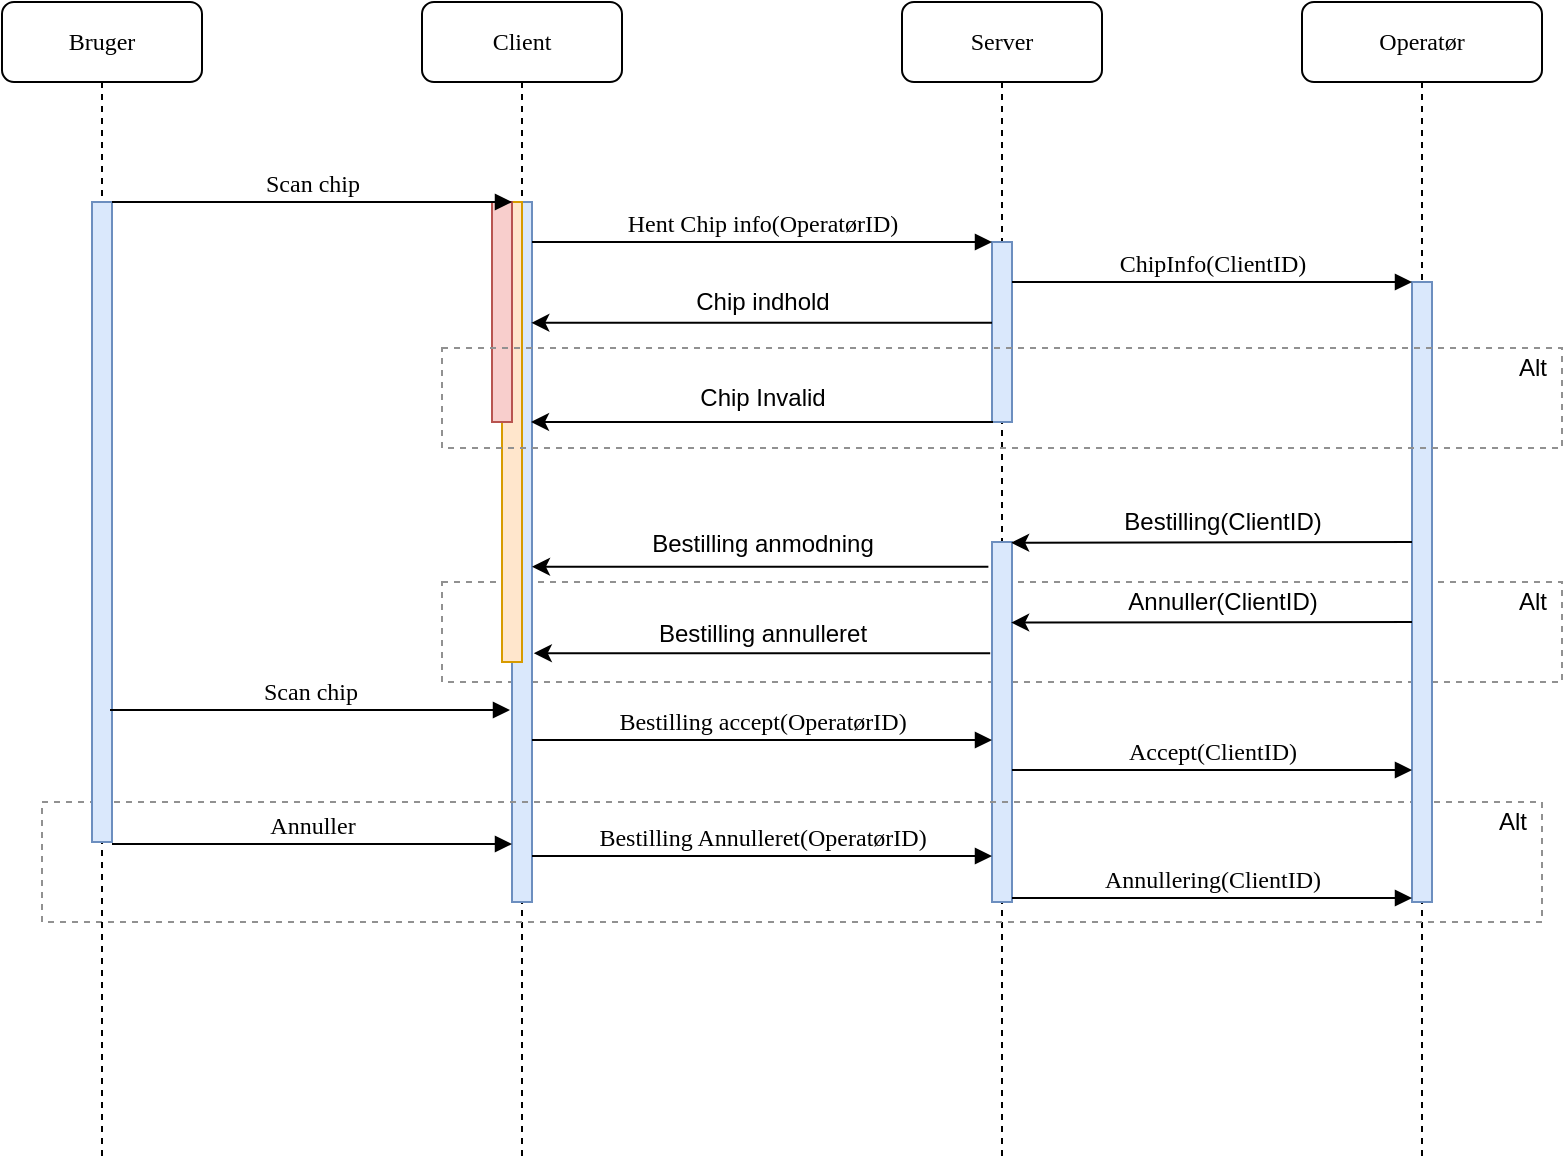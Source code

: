 <mxfile version="15.5.9" type="github">
  <diagram name="Page-1" id="13e1069c-82ec-6db2-03f1-153e76fe0fe0">
    <mxGraphModel dx="981" dy="526" grid="1" gridSize="10" guides="1" tooltips="1" connect="1" arrows="1" fold="1" page="1" pageScale="1" pageWidth="1100" pageHeight="850" background="none" math="0" shadow="0">
      <root>
        <mxCell id="0" />
        <mxCell id="1" parent="0" />
        <mxCell id="Jvo0MO1hLO-w6ds4bpoB-26" value="" style="rounded=0;whiteSpace=wrap;html=1;dashed=1;fillColor=none;strokeColor=#919191;" vertex="1" parent="1">
          <mxGeometry x="320" y="370" width="560" height="50" as="geometry" />
        </mxCell>
        <mxCell id="7baba1c4bc27f4b0-2" value="Client" style="shape=umlLifeline;perimeter=lifelinePerimeter;whiteSpace=wrap;html=1;container=1;collapsible=0;recursiveResize=0;outlineConnect=0;rounded=1;shadow=0;comic=0;labelBackgroundColor=none;strokeWidth=1;fontFamily=Verdana;fontSize=12;align=center;" parent="1" vertex="1">
          <mxGeometry x="310" y="80" width="100" height="580" as="geometry" />
        </mxCell>
        <mxCell id="7baba1c4bc27f4b0-10" value="" style="html=1;points=[];perimeter=orthogonalPerimeter;rounded=0;shadow=0;comic=0;labelBackgroundColor=none;strokeWidth=1;fontFamily=Verdana;fontSize=12;align=center;fillColor=#dae8fc;strokeColor=#6c8ebf;" parent="7baba1c4bc27f4b0-2" vertex="1">
          <mxGeometry x="45" y="100" width="10" height="350" as="geometry" />
        </mxCell>
        <mxCell id="Jvo0MO1hLO-w6ds4bpoB-18" value="" style="html=1;points=[];perimeter=orthogonalPerimeter;rounded=0;shadow=0;comic=0;labelBackgroundColor=none;strokeWidth=1;fontFamily=Verdana;fontSize=12;align=center;fillColor=#ffe6cc;strokeColor=#d79b00;" vertex="1" parent="7baba1c4bc27f4b0-2">
          <mxGeometry x="40" y="100" width="10" height="230" as="geometry" />
        </mxCell>
        <mxCell id="Jvo0MO1hLO-w6ds4bpoB-23" value="" style="html=1;points=[];perimeter=orthogonalPerimeter;rounded=0;shadow=0;comic=0;labelBackgroundColor=none;strokeWidth=1;fontFamily=Verdana;fontSize=12;align=center;fillColor=#f8cecc;strokeColor=#b85450;" vertex="1" parent="7baba1c4bc27f4b0-2">
          <mxGeometry x="35" y="100" width="10" height="110" as="geometry" />
        </mxCell>
        <mxCell id="7baba1c4bc27f4b0-3" value="Server" style="shape=umlLifeline;perimeter=lifelinePerimeter;whiteSpace=wrap;html=1;container=1;collapsible=0;recursiveResize=0;outlineConnect=0;rounded=1;shadow=0;comic=0;labelBackgroundColor=none;strokeWidth=1;fontFamily=Verdana;fontSize=12;align=center;" parent="1" vertex="1">
          <mxGeometry x="550" y="80" width="100" height="580" as="geometry" />
        </mxCell>
        <mxCell id="7baba1c4bc27f4b0-13" value="" style="html=1;points=[];perimeter=orthogonalPerimeter;rounded=0;shadow=0;comic=0;labelBackgroundColor=none;strokeWidth=1;fontFamily=Verdana;fontSize=12;align=center;fillColor=#dae8fc;strokeColor=#6c8ebf;" parent="7baba1c4bc27f4b0-3" vertex="1">
          <mxGeometry x="45" y="120" width="10" height="90" as="geometry" />
        </mxCell>
        <mxCell id="Jvo0MO1hLO-w6ds4bpoB-6" value="" style="html=1;points=[];perimeter=orthogonalPerimeter;rounded=0;shadow=0;comic=0;labelBackgroundColor=none;strokeWidth=1;fontFamily=Verdana;fontSize=12;align=center;fillColor=#dae8fc;strokeColor=#6c8ebf;" vertex="1" parent="7baba1c4bc27f4b0-3">
          <mxGeometry x="45" y="270" width="10" height="180" as="geometry" />
        </mxCell>
        <mxCell id="7baba1c4bc27f4b0-4" value="Operatør" style="shape=umlLifeline;perimeter=lifelinePerimeter;whiteSpace=wrap;html=1;container=1;collapsible=0;recursiveResize=0;outlineConnect=0;rounded=1;shadow=0;comic=0;labelBackgroundColor=none;strokeWidth=1;fontFamily=Verdana;fontSize=12;align=center;" parent="1" vertex="1">
          <mxGeometry x="750" y="80" width="120" height="580" as="geometry" />
        </mxCell>
        <mxCell id="Jvo0MO1hLO-w6ds4bpoB-28" value="" style="rounded=0;whiteSpace=wrap;html=1;dashed=1;fillColor=none;strokeColor=#919191;" vertex="1" parent="7baba1c4bc27f4b0-4">
          <mxGeometry x="-630" y="400" width="750" height="60" as="geometry" />
        </mxCell>
        <mxCell id="Jvo0MO1hLO-w6ds4bpoB-31" value="Alt" style="text;html=1;align=center;verticalAlign=middle;resizable=0;points=[];autosize=1;strokeColor=none;fillColor=none;" vertex="1" parent="7baba1c4bc27f4b0-4">
          <mxGeometry x="90" y="400" width="30" height="20" as="geometry" />
        </mxCell>
        <mxCell id="7baba1c4bc27f4b0-8" value="Bruger" style="shape=umlLifeline;perimeter=lifelinePerimeter;whiteSpace=wrap;html=1;container=1;collapsible=0;recursiveResize=0;outlineConnect=0;rounded=1;shadow=0;comic=0;labelBackgroundColor=none;strokeWidth=1;fontFamily=Verdana;fontSize=12;align=center;" parent="1" vertex="1">
          <mxGeometry x="100" y="80" width="100" height="580" as="geometry" />
        </mxCell>
        <mxCell id="7baba1c4bc27f4b0-9" value="" style="html=1;points=[];perimeter=orthogonalPerimeter;rounded=0;shadow=0;comic=0;labelBackgroundColor=none;strokeWidth=1;fontFamily=Verdana;fontSize=12;align=center;fillColor=#dae8fc;strokeColor=#6c8ebf;" parent="7baba1c4bc27f4b0-8" vertex="1">
          <mxGeometry x="45" y="100" width="10" height="320" as="geometry" />
        </mxCell>
        <mxCell id="7baba1c4bc27f4b0-16" value="" style="html=1;points=[];perimeter=orthogonalPerimeter;rounded=0;shadow=0;comic=0;labelBackgroundColor=none;strokeWidth=1;fontFamily=Verdana;fontSize=12;align=center;fillColor=#dae8fc;strokeColor=#6c8ebf;" parent="1" vertex="1">
          <mxGeometry x="805" y="220" width="10" height="310" as="geometry" />
        </mxCell>
        <mxCell id="7baba1c4bc27f4b0-17" value="ChipInfo(ClientID)" style="html=1;verticalAlign=bottom;endArrow=block;labelBackgroundColor=none;fontFamily=Verdana;fontSize=12;edgeStyle=elbowEdgeStyle;elbow=vertical;" parent="1" source="7baba1c4bc27f4b0-13" target="7baba1c4bc27f4b0-16" edge="1">
          <mxGeometry relative="1" as="geometry">
            <mxPoint x="660" y="220" as="sourcePoint" />
            <Array as="points">
              <mxPoint x="610" y="220" />
            </Array>
          </mxGeometry>
        </mxCell>
        <mxCell id="7baba1c4bc27f4b0-11" value="Scan chip" style="html=1;verticalAlign=bottom;endArrow=block;entryX=0;entryY=0;labelBackgroundColor=none;fontFamily=Verdana;fontSize=12;edgeStyle=elbowEdgeStyle;elbow=vertical;" parent="1" source="7baba1c4bc27f4b0-9" target="7baba1c4bc27f4b0-10" edge="1">
          <mxGeometry relative="1" as="geometry">
            <mxPoint x="220" y="190" as="sourcePoint" />
          </mxGeometry>
        </mxCell>
        <mxCell id="7baba1c4bc27f4b0-14" value="Hent Chip info(OperatørID)" style="html=1;verticalAlign=bottom;endArrow=block;entryX=0;entryY=0;labelBackgroundColor=none;fontFamily=Verdana;fontSize=12;edgeStyle=elbowEdgeStyle;elbow=vertical;" parent="1" source="7baba1c4bc27f4b0-10" target="7baba1c4bc27f4b0-13" edge="1">
          <mxGeometry relative="1" as="geometry">
            <mxPoint x="440" y="200" as="sourcePoint" />
          </mxGeometry>
        </mxCell>
        <mxCell id="Jvo0MO1hLO-w6ds4bpoB-2" value="" style="endArrow=classic;html=1;rounded=0;entryX=0.967;entryY=0.14;entryDx=0;entryDy=0;entryPerimeter=0;" edge="1" parent="1">
          <mxGeometry width="50" height="50" relative="1" as="geometry">
            <mxPoint x="595" y="240.4" as="sourcePoint" />
            <mxPoint x="364.67" y="240.4" as="targetPoint" />
          </mxGeometry>
        </mxCell>
        <mxCell id="Jvo0MO1hLO-w6ds4bpoB-3" value="Chip indhold" style="text;html=1;align=center;verticalAlign=middle;resizable=0;points=[];autosize=1;strokeColor=none;fillColor=none;" vertex="1" parent="1">
          <mxGeometry x="440" y="220" width="80" height="20" as="geometry" />
        </mxCell>
        <mxCell id="Jvo0MO1hLO-w6ds4bpoB-4" value="" style="endArrow=classic;html=1;rounded=0;entryX=0.9;entryY=0.265;entryDx=0;entryDy=0;entryPerimeter=0;" edge="1" parent="1">
          <mxGeometry width="50" height="50" relative="1" as="geometry">
            <mxPoint x="595.5" y="290.0" as="sourcePoint" />
            <mxPoint x="364.5" y="290.0" as="targetPoint" />
          </mxGeometry>
        </mxCell>
        <mxCell id="Jvo0MO1hLO-w6ds4bpoB-5" value="Chip Invalid" style="text;html=1;align=center;verticalAlign=middle;resizable=0;points=[];autosize=1;strokeColor=none;fillColor=none;" vertex="1" parent="1">
          <mxGeometry x="440" y="268" width="80" height="20" as="geometry" />
        </mxCell>
        <mxCell id="Jvo0MO1hLO-w6ds4bpoB-7" value="" style="endArrow=classic;html=1;rounded=0;entryX=0.958;entryY=0.002;entryDx=0;entryDy=0;entryPerimeter=0;" edge="1" parent="1" target="Jvo0MO1hLO-w6ds4bpoB-6">
          <mxGeometry width="50" height="50" relative="1" as="geometry">
            <mxPoint x="805.0" y="350.0" as="sourcePoint" />
            <mxPoint x="610" y="350" as="targetPoint" />
          </mxGeometry>
        </mxCell>
        <mxCell id="Jvo0MO1hLO-w6ds4bpoB-9" value="Bestilling(ClientID)" style="text;html=1;align=center;verticalAlign=middle;resizable=0;points=[];autosize=1;strokeColor=none;fillColor=none;" vertex="1" parent="1">
          <mxGeometry x="655" y="330" width="110" height="20" as="geometry" />
        </mxCell>
        <mxCell id="Jvo0MO1hLO-w6ds4bpoB-10" value="" style="endArrow=classic;html=1;rounded=0;exitX=-0.181;exitY=0.163;exitDx=0;exitDy=0;exitPerimeter=0;" edge="1" parent="1">
          <mxGeometry width="50" height="50" relative="1" as="geometry">
            <mxPoint x="593.19" y="362.34" as="sourcePoint" />
            <mxPoint x="365" y="362.34" as="targetPoint" />
          </mxGeometry>
        </mxCell>
        <mxCell id="Jvo0MO1hLO-w6ds4bpoB-11" value="Bestilling anmodning" style="text;html=1;align=center;verticalAlign=middle;resizable=0;points=[];autosize=1;strokeColor=none;fillColor=none;" vertex="1" parent="1">
          <mxGeometry x="415" y="341" width="130" height="20" as="geometry" />
        </mxCell>
        <mxCell id="Jvo0MO1hLO-w6ds4bpoB-12" value="Scan chip" style="html=1;verticalAlign=bottom;endArrow=block;entryX=0;entryY=0;labelBackgroundColor=none;fontFamily=Verdana;fontSize=12;edgeStyle=elbowEdgeStyle;elbow=vertical;" edge="1" parent="1">
          <mxGeometry relative="1" as="geometry">
            <mxPoint x="154" y="434" as="sourcePoint" />
            <mxPoint x="354" y="434.0" as="targetPoint" />
          </mxGeometry>
        </mxCell>
        <mxCell id="Jvo0MO1hLO-w6ds4bpoB-13" value="Bestilling accept(OperatørID)" style="html=1;verticalAlign=bottom;endArrow=block;entryX=0;entryY=0;labelBackgroundColor=none;fontFamily=Verdana;fontSize=12;edgeStyle=elbowEdgeStyle;elbow=vertical;" edge="1" parent="1">
          <mxGeometry relative="1" as="geometry">
            <mxPoint x="365" y="449" as="sourcePoint" />
            <mxPoint x="595" y="449.0" as="targetPoint" />
          </mxGeometry>
        </mxCell>
        <mxCell id="Jvo0MO1hLO-w6ds4bpoB-14" value="Bestilling Annulleret(OperatørID)" style="html=1;verticalAlign=bottom;endArrow=block;entryX=0;entryY=0;labelBackgroundColor=none;fontFamily=Verdana;fontSize=12;edgeStyle=elbowEdgeStyle;elbow=vertical;" edge="1" parent="1">
          <mxGeometry relative="1" as="geometry">
            <mxPoint x="365" y="507" as="sourcePoint" />
            <mxPoint x="595" y="507" as="targetPoint" />
            <mxPoint as="offset" />
          </mxGeometry>
        </mxCell>
        <mxCell id="Jvo0MO1hLO-w6ds4bpoB-15" value="Annullering(ClientID)" style="html=1;verticalAlign=bottom;endArrow=block;labelBackgroundColor=none;fontFamily=Verdana;fontSize=12;edgeStyle=elbowEdgeStyle;elbow=vertical;" edge="1" parent="1">
          <mxGeometry relative="1" as="geometry">
            <mxPoint x="605" y="528" as="sourcePoint" />
            <Array as="points">
              <mxPoint x="610" y="528" />
            </Array>
            <mxPoint x="805" y="528" as="targetPoint" />
          </mxGeometry>
        </mxCell>
        <mxCell id="Jvo0MO1hLO-w6ds4bpoB-16" value="Accept(ClientID)" style="html=1;verticalAlign=bottom;endArrow=block;labelBackgroundColor=none;fontFamily=Verdana;fontSize=12;edgeStyle=elbowEdgeStyle;elbow=vertical;" edge="1" parent="1">
          <mxGeometry relative="1" as="geometry">
            <mxPoint x="605" y="464" as="sourcePoint" />
            <Array as="points">
              <mxPoint x="610" y="464" />
            </Array>
            <mxPoint x="805" y="464" as="targetPoint" />
          </mxGeometry>
        </mxCell>
        <mxCell id="Jvo0MO1hLO-w6ds4bpoB-17" value="Annuller" style="html=1;verticalAlign=bottom;endArrow=block;entryX=0;entryY=0;labelBackgroundColor=none;fontFamily=Verdana;fontSize=12;edgeStyle=elbowEdgeStyle;elbow=vertical;" edge="1" parent="1">
          <mxGeometry relative="1" as="geometry">
            <mxPoint x="155" y="501" as="sourcePoint" />
            <mxPoint x="355" y="501.0" as="targetPoint" />
          </mxGeometry>
        </mxCell>
        <mxCell id="Jvo0MO1hLO-w6ds4bpoB-19" value="" style="endArrow=classic;html=1;rounded=0;entryX=0.958;entryY=0.002;entryDx=0;entryDy=0;entryPerimeter=0;" edge="1" parent="1">
          <mxGeometry width="50" height="50" relative="1" as="geometry">
            <mxPoint x="805.0" y="390.0" as="sourcePoint" />
            <mxPoint x="604.58" y="390.3" as="targetPoint" />
          </mxGeometry>
        </mxCell>
        <mxCell id="Jvo0MO1hLO-w6ds4bpoB-20" value="Annuller(ClientID)" style="text;html=1;align=center;verticalAlign=middle;resizable=0;points=[];autosize=1;strokeColor=none;fillColor=none;" vertex="1" parent="1">
          <mxGeometry x="655" y="370" width="110" height="20" as="geometry" />
        </mxCell>
        <mxCell id="Jvo0MO1hLO-w6ds4bpoB-21" value="" style="endArrow=classic;html=1;rounded=0;exitX=-0.181;exitY=0.163;exitDx=0;exitDy=0;exitPerimeter=0;" edge="1" parent="1">
          <mxGeometry width="50" height="50" relative="1" as="geometry">
            <mxPoint x="594.1" y="405.58" as="sourcePoint" />
            <mxPoint x="365.91" y="405.58" as="targetPoint" />
          </mxGeometry>
        </mxCell>
        <mxCell id="Jvo0MO1hLO-w6ds4bpoB-22" value="Bestilling annulleret" style="text;html=1;align=center;verticalAlign=middle;resizable=0;points=[];autosize=1;strokeColor=none;fillColor=none;" vertex="1" parent="1">
          <mxGeometry x="420" y="386" width="120" height="20" as="geometry" />
        </mxCell>
        <mxCell id="Jvo0MO1hLO-w6ds4bpoB-27" value="" style="rounded=0;whiteSpace=wrap;html=1;dashed=1;fillColor=none;strokeColor=#919191;" vertex="1" parent="1">
          <mxGeometry x="320" y="253" width="560" height="50" as="geometry" />
        </mxCell>
        <mxCell id="Jvo0MO1hLO-w6ds4bpoB-29" value="Alt" style="text;html=1;align=center;verticalAlign=middle;resizable=0;points=[];autosize=1;strokeColor=none;fillColor=none;" vertex="1" parent="1">
          <mxGeometry x="850" y="253" width="30" height="20" as="geometry" />
        </mxCell>
        <mxCell id="Jvo0MO1hLO-w6ds4bpoB-30" value="Alt" style="text;html=1;align=center;verticalAlign=middle;resizable=0;points=[];autosize=1;strokeColor=none;fillColor=none;" vertex="1" parent="1">
          <mxGeometry x="850" y="370" width="30" height="20" as="geometry" />
        </mxCell>
      </root>
    </mxGraphModel>
  </diagram>
</mxfile>
